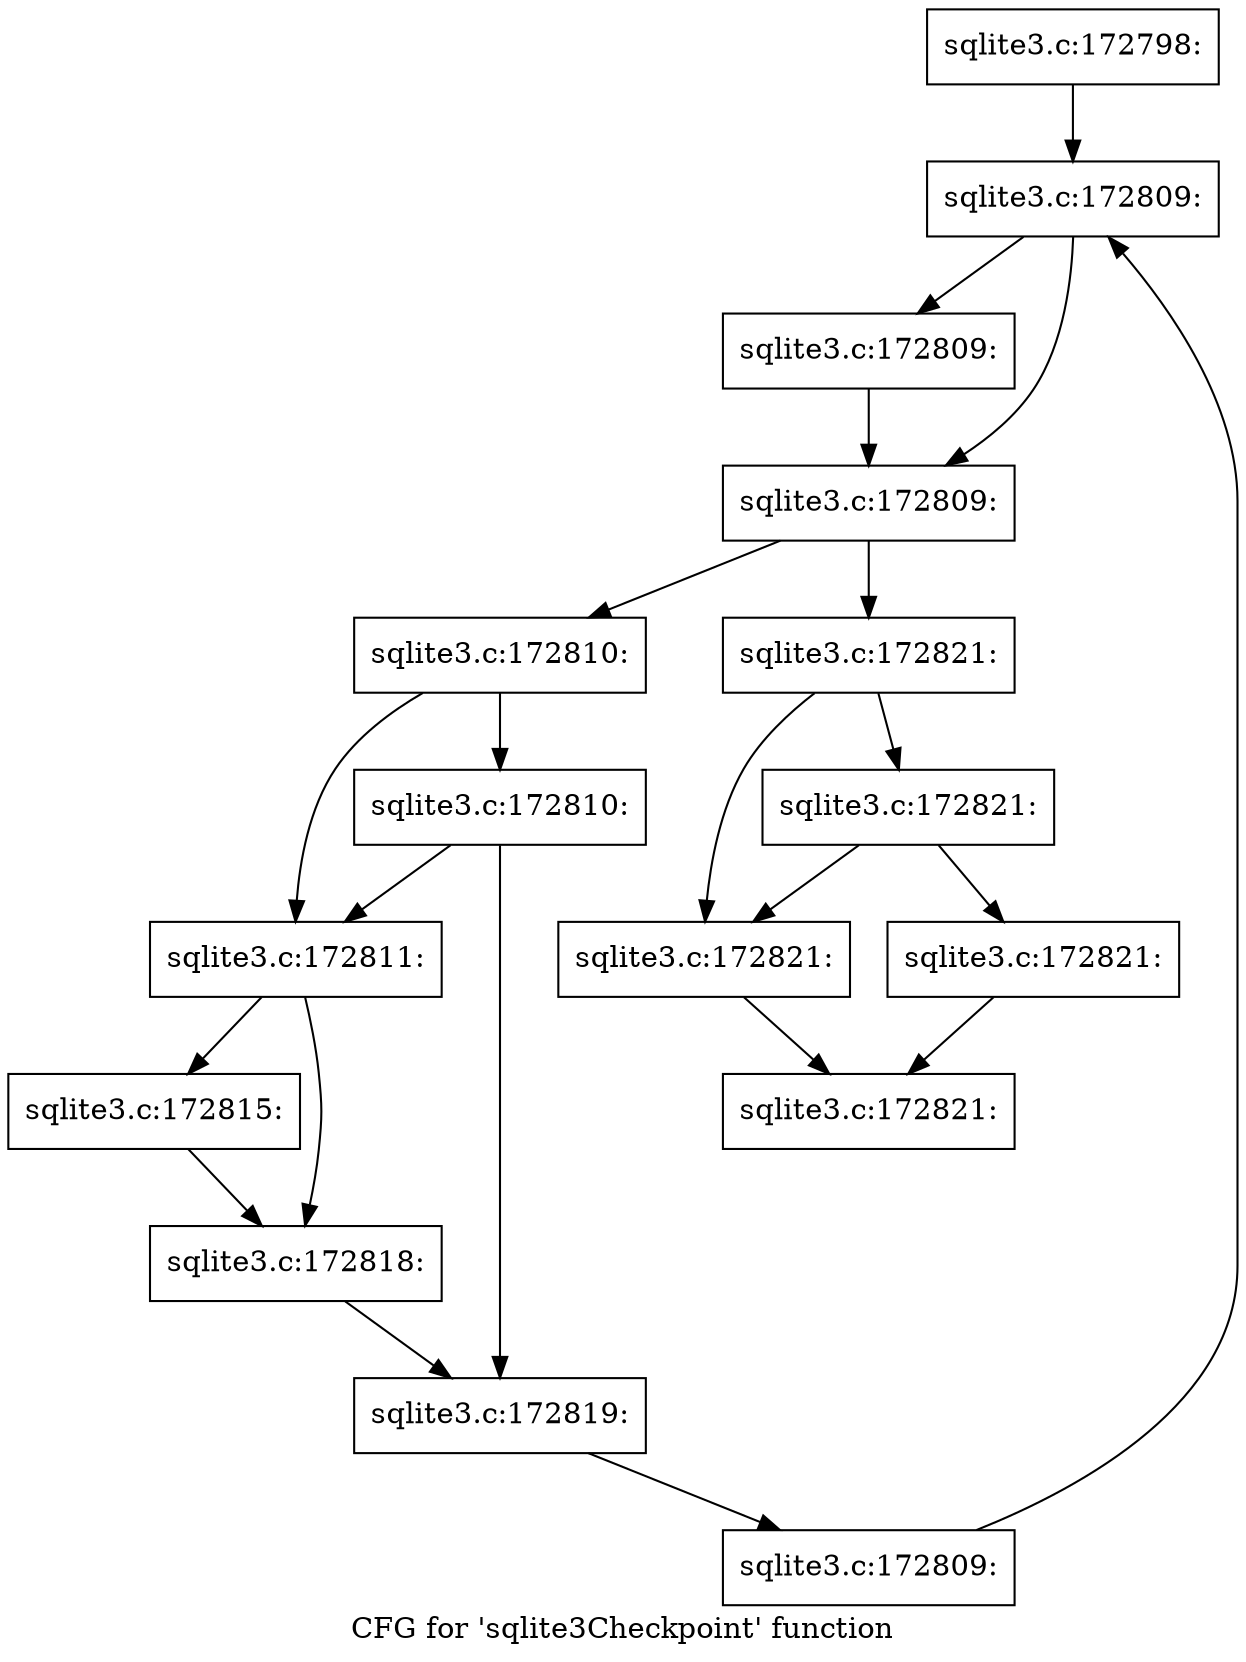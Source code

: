 digraph "CFG for 'sqlite3Checkpoint' function" {
	label="CFG for 'sqlite3Checkpoint' function";

	Node0x55c0faa02b10 [shape=record,label="{sqlite3.c:172798:}"];
	Node0x55c0faa02b10 -> Node0x55c0faa07a50;
	Node0x55c0faa07a50 [shape=record,label="{sqlite3.c:172809:}"];
	Node0x55c0faa07a50 -> Node0x55c0faa07d40;
	Node0x55c0faa07a50 -> Node0x55c0faa07cf0;
	Node0x55c0faa07d40 [shape=record,label="{sqlite3.c:172809:}"];
	Node0x55c0faa07d40 -> Node0x55c0faa07cf0;
	Node0x55c0faa07cf0 [shape=record,label="{sqlite3.c:172809:}"];
	Node0x55c0faa07cf0 -> Node0x55c0faa07c70;
	Node0x55c0faa07cf0 -> Node0x55c0faa078a0;
	Node0x55c0faa07c70 [shape=record,label="{sqlite3.c:172810:}"];
	Node0x55c0faa07c70 -> Node0x55c0faa086b0;
	Node0x55c0faa07c70 -> Node0x55c0faa08750;
	Node0x55c0faa08750 [shape=record,label="{sqlite3.c:172810:}"];
	Node0x55c0faa08750 -> Node0x55c0faa086b0;
	Node0x55c0faa08750 -> Node0x55c0faa08700;
	Node0x55c0faa086b0 [shape=record,label="{sqlite3.c:172811:}"];
	Node0x55c0faa086b0 -> Node0x55c0f5ae93f0;
	Node0x55c0faa086b0 -> Node0x55c0faa09580;
	Node0x55c0f5ae93f0 [shape=record,label="{sqlite3.c:172815:}"];
	Node0x55c0f5ae93f0 -> Node0x55c0faa09580;
	Node0x55c0faa09580 [shape=record,label="{sqlite3.c:172818:}"];
	Node0x55c0faa09580 -> Node0x55c0faa08700;
	Node0x55c0faa08700 [shape=record,label="{sqlite3.c:172819:}"];
	Node0x55c0faa08700 -> Node0x55c0faa07be0;
	Node0x55c0faa07be0 [shape=record,label="{sqlite3.c:172809:}"];
	Node0x55c0faa07be0 -> Node0x55c0faa07a50;
	Node0x55c0faa078a0 [shape=record,label="{sqlite3.c:172821:}"];
	Node0x55c0faa078a0 -> Node0x55c0faa0a840;
	Node0x55c0faa078a0 -> Node0x55c0faa0a7a0;
	Node0x55c0faa0a840 [shape=record,label="{sqlite3.c:172821:}"];
	Node0x55c0faa0a840 -> Node0x55c0faa0a750;
	Node0x55c0faa0a840 -> Node0x55c0faa0a7a0;
	Node0x55c0faa0a750 [shape=record,label="{sqlite3.c:172821:}"];
	Node0x55c0faa0a750 -> Node0x55c0faa0a7f0;
	Node0x55c0faa0a7a0 [shape=record,label="{sqlite3.c:172821:}"];
	Node0x55c0faa0a7a0 -> Node0x55c0faa0a7f0;
	Node0x55c0faa0a7f0 [shape=record,label="{sqlite3.c:172821:}"];
}
